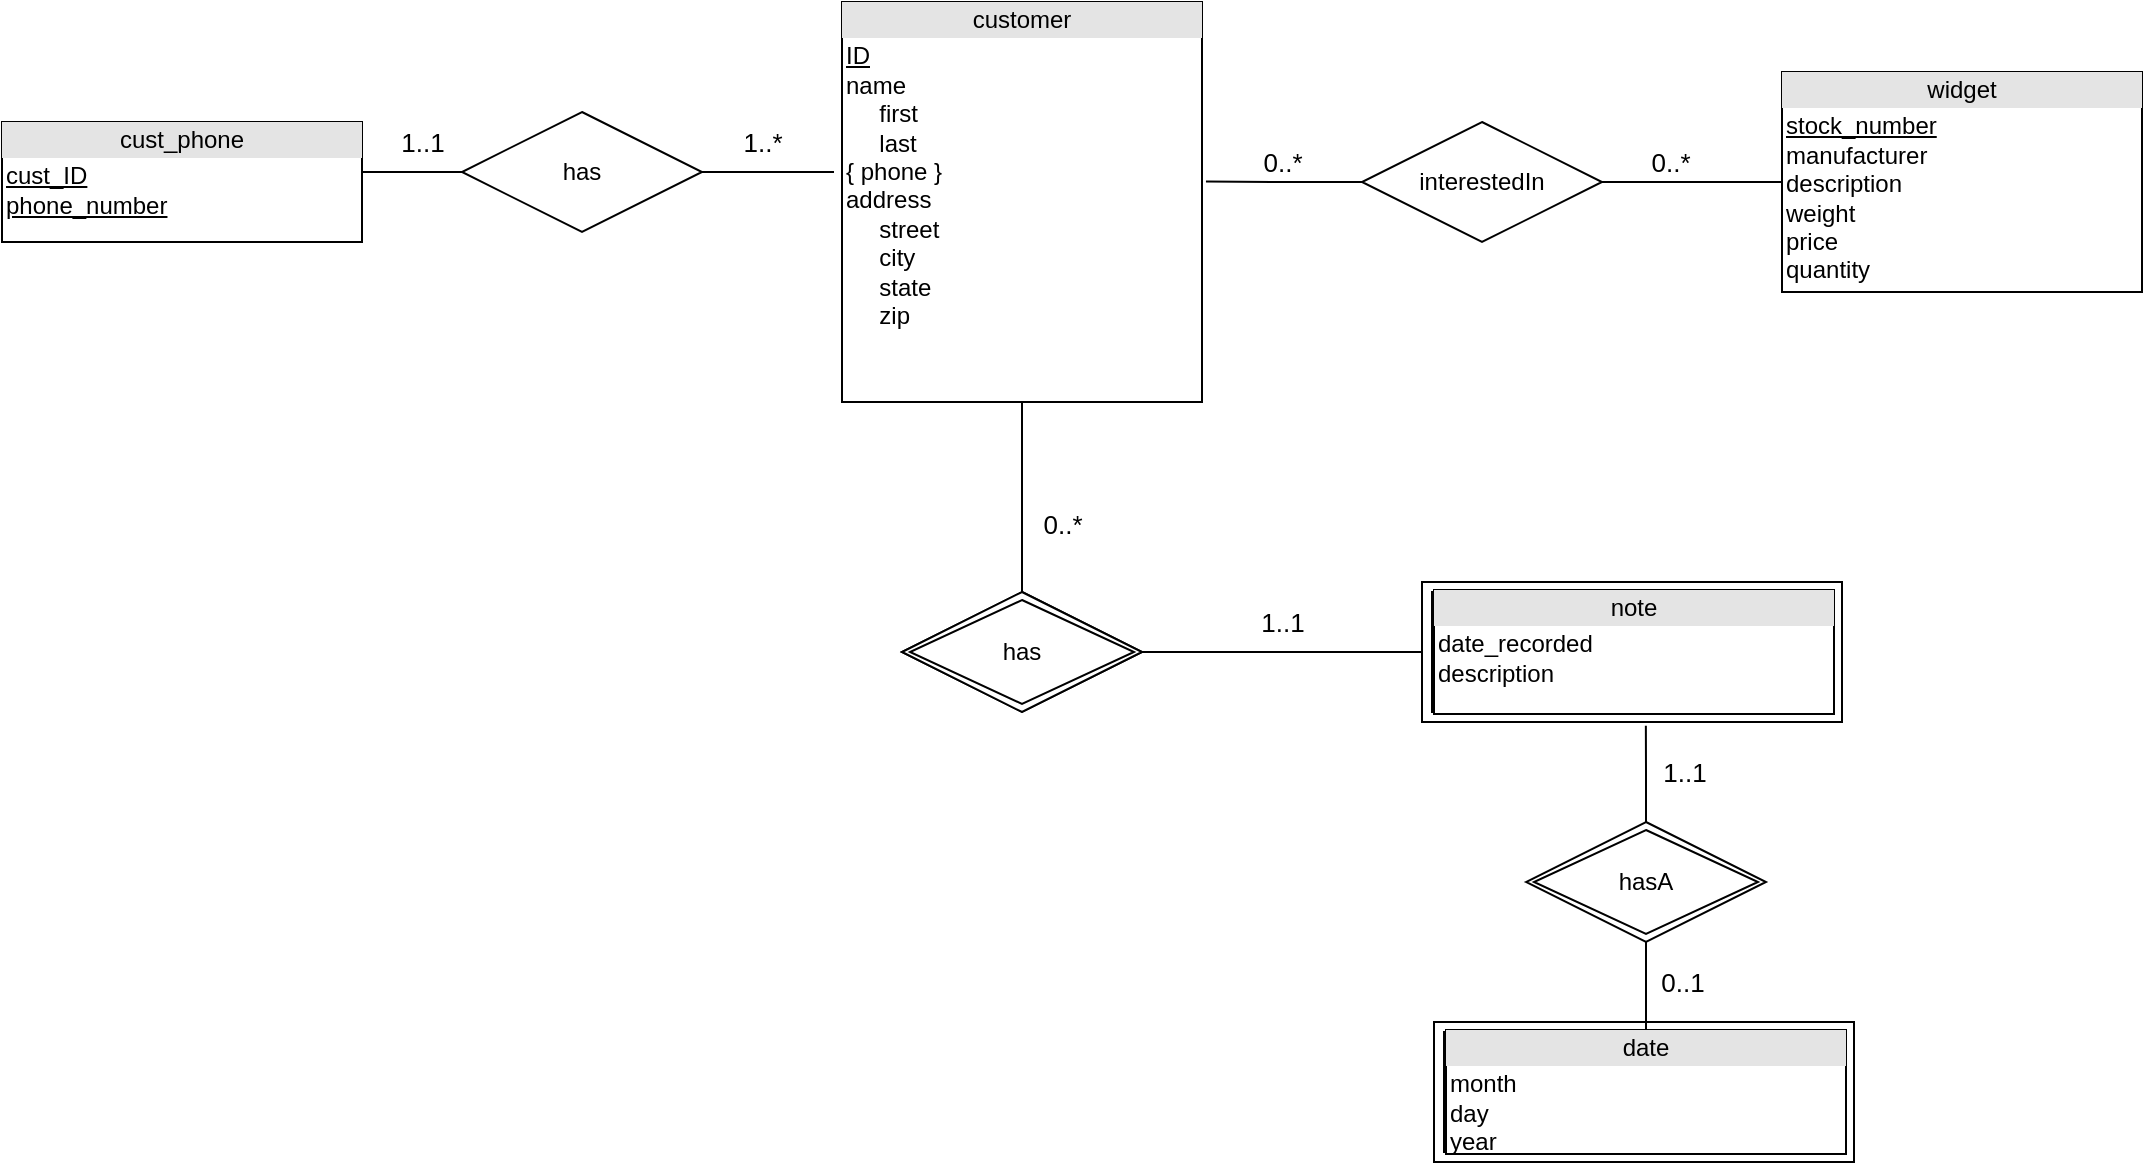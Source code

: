 <mxfile version="12.9.13" type="device"><diagram name="Page-1" id="e7e014a7-5840-1c2e-5031-d8a46d1fe8dd"><mxGraphModel dx="2207" dy="531" grid="1" gridSize="10" guides="1" tooltips="1" connect="1" arrows="1" fold="1" page="1" pageScale="1" pageWidth="1169" pageHeight="826" background="#ffffff" math="0" shadow="0"><root><mxCell id="0"/><mxCell id="1" parent="0"/><mxCell id="dsTrsuAfvFYLYssT-Ho_-42" value="&lt;div style=&quot;text-align: center ; box-sizing: border-box ; width: 100% ; background: rgb(228 , 228 , 228) ; padding: 2px&quot;&gt;widget&lt;/div&gt;&lt;table style=&quot;width: 100% ; font-size: 1em&quot; cellpadding=&quot;2&quot; cellspacing=&quot;0&quot;&gt;&lt;tbody&gt;&lt;tr&gt;&lt;td&gt;&lt;u&gt;stock_number&lt;/u&gt;&lt;br&gt;manufacturer&lt;br&gt;description&lt;br&gt;weight&lt;br&gt;price&lt;br&gt;quantity&lt;/td&gt;&lt;td&gt;&lt;/td&gt;&lt;/tr&gt;&lt;tr&gt;&lt;td&gt;&lt;/td&gt;&lt;td&gt;&lt;br&gt;&lt;/td&gt;&lt;/tr&gt;&lt;/tbody&gt;&lt;/table&gt;" style="verticalAlign=top;align=left;overflow=fill;html=1;" vertex="1" parent="1"><mxGeometry x="710" y="225" width="180" height="110" as="geometry"/></mxCell><mxCell id="dsTrsuAfvFYLYssT-Ho_-54" style="edgeStyle=orthogonalEdgeStyle;rounded=0;orthogonalLoop=1;jettySize=auto;html=1;exitX=0.5;exitY=1;exitDx=0;exitDy=0;endArrow=none;endFill=0;entryX=0.5;entryY=0;entryDx=0;entryDy=0;" edge="1" parent="1" source="dsTrsuAfvFYLYssT-Ho_-43" target="dsTrsuAfvFYLYssT-Ho_-53"><mxGeometry relative="1" as="geometry"><mxPoint x="330" y="420" as="targetPoint"/><Array as="points"><mxPoint x="330" y="460"/><mxPoint x="330" y="460"/></Array></mxGeometry></mxCell><mxCell id="dsTrsuAfvFYLYssT-Ho_-60" value="&lt;font style=&quot;font-size: 13px&quot;&gt;0..*&lt;/font&gt;" style="edgeLabel;html=1;align=center;verticalAlign=middle;resizable=0;points=[];" vertex="1" connectable="0" parent="dsTrsuAfvFYLYssT-Ho_-54"><mxGeometry x="0.474" y="9" relative="1" as="geometry"><mxPoint x="11" y="-9" as="offset"/></mxGeometry></mxCell><mxCell id="dsTrsuAfvFYLYssT-Ho_-43" value="&lt;div style=&quot;text-align: center ; box-sizing: border-box ; width: 100% ; background: rgb(228 , 228 , 228) ; padding: 2px&quot;&gt;customer&lt;/div&gt;&lt;table style=&quot;width: 100% ; font-size: 1em&quot; cellpadding=&quot;2&quot; cellspacing=&quot;0&quot;&gt;&lt;tbody&gt;&lt;tr&gt;&lt;td&gt;&lt;u&gt;ID&lt;/u&gt;&lt;br&gt;name&lt;br&gt;&amp;nbsp; &amp;nbsp; &amp;nbsp;first&lt;br&gt;&amp;nbsp; &amp;nbsp; &amp;nbsp;last&lt;br&gt;{ phone }&lt;br&gt;address&lt;br&gt;&amp;nbsp; &amp;nbsp; &amp;nbsp;street&lt;br&gt;&amp;nbsp; &amp;nbsp; &amp;nbsp;city&lt;br&gt;&amp;nbsp; &amp;nbsp; &amp;nbsp;state&lt;br&gt;&amp;nbsp; &amp;nbsp; &amp;nbsp;zip&lt;br&gt;&lt;br&gt;&lt;br&gt;&lt;br&gt;&lt;/td&gt;&lt;td&gt;&lt;/td&gt;&lt;/tr&gt;&lt;tr&gt;&lt;td&gt;&lt;/td&gt;&lt;td&gt;&lt;br&gt;&lt;/td&gt;&lt;/tr&gt;&lt;/tbody&gt;&lt;/table&gt;" style="verticalAlign=top;align=left;overflow=fill;html=1;" vertex="1" parent="1"><mxGeometry x="240" y="190" width="180" height="200" as="geometry"/></mxCell><mxCell id="dsTrsuAfvFYLYssT-Ho_-48" style="edgeStyle=orthogonalEdgeStyle;rounded=0;orthogonalLoop=1;jettySize=auto;html=1;entryX=0;entryY=0.5;entryDx=0;entryDy=0;endArrow=none;endFill=0;" edge="1" parent="1" source="dsTrsuAfvFYLYssT-Ho_-47" target="dsTrsuAfvFYLYssT-Ho_-42"><mxGeometry relative="1" as="geometry"/></mxCell><mxCell id="dsTrsuAfvFYLYssT-Ho_-50" value="&lt;font style=&quot;font-size: 13px&quot;&gt;0..*&lt;/font&gt;" style="edgeLabel;html=1;align=center;verticalAlign=middle;resizable=0;points=[];" vertex="1" connectable="0" parent="dsTrsuAfvFYLYssT-Ho_-48"><mxGeometry x="-0.24" y="-4" relative="1" as="geometry"><mxPoint y="-14" as="offset"/></mxGeometry></mxCell><mxCell id="dsTrsuAfvFYLYssT-Ho_-49" value="&lt;font style=&quot;font-size: 13px&quot;&gt;0..*&lt;/font&gt;" style="edgeStyle=orthogonalEdgeStyle;rounded=0;orthogonalLoop=1;jettySize=auto;html=1;entryX=1.011;entryY=0.449;entryDx=0;entryDy=0;entryPerimeter=0;endArrow=none;endFill=0;" edge="1" parent="1" source="dsTrsuAfvFYLYssT-Ho_-47" target="dsTrsuAfvFYLYssT-Ho_-43"><mxGeometry x="0.028" y="-10" relative="1" as="geometry"><mxPoint as="offset"/></mxGeometry></mxCell><mxCell id="dsTrsuAfvFYLYssT-Ho_-47" value="interestedIn" style="shape=rhombus;perimeter=rhombusPerimeter;whiteSpace=wrap;html=1;align=center;" vertex="1" parent="1"><mxGeometry x="500" y="250" width="120" height="60" as="geometry"/></mxCell><mxCell id="dsTrsuAfvFYLYssT-Ho_-51" value="Entity" style="shape=ext;margin=3;double=1;whiteSpace=wrap;html=1;align=center;" vertex="1" parent="1"><mxGeometry x="530" y="480" width="210" height="70" as="geometry"/></mxCell><mxCell id="dsTrsuAfvFYLYssT-Ho_-52" value="&lt;div style=&quot;text-align: center ; box-sizing: border-box ; width: 100% ; background: rgb(228 , 228 , 228) ; padding: 2px&quot;&gt;note&lt;/div&gt;&lt;table style=&quot;width: 100% ; font-size: 1em&quot; cellpadding=&quot;2&quot; cellspacing=&quot;0&quot;&gt;&lt;tbody&gt;&lt;tr&gt;&lt;td&gt;date_recorded&lt;br&gt;description&lt;/td&gt;&lt;td&gt;&lt;br&gt;&lt;/td&gt;&lt;/tr&gt;&lt;tr&gt;&lt;td&gt;&lt;br&gt;&lt;/td&gt;&lt;td&gt;&lt;br&gt;&lt;/td&gt;&lt;/tr&gt;&lt;tr&gt;&lt;td&gt;&lt;/td&gt;&lt;td&gt;&lt;br&gt;&lt;/td&gt;&lt;/tr&gt;&lt;/tbody&gt;&lt;/table&gt;" style="verticalAlign=top;align=left;overflow=fill;html=1;" vertex="1" parent="1"><mxGeometry x="536" y="484" width="200" height="62" as="geometry"/></mxCell><mxCell id="dsTrsuAfvFYLYssT-Ho_-55" value="&lt;font style=&quot;font-size: 13px&quot;&gt;1..1&lt;/font&gt;" style="edgeStyle=orthogonalEdgeStyle;rounded=0;orthogonalLoop=1;jettySize=auto;html=1;endArrow=none;endFill=0;entryX=0;entryY=0.5;entryDx=0;entryDy=0;" edge="1" parent="1" source="dsTrsuAfvFYLYssT-Ho_-53" target="dsTrsuAfvFYLYssT-Ho_-51"><mxGeometry y="15" relative="1" as="geometry"><mxPoint x="480" y="510" as="targetPoint"/><mxPoint as="offset"/></mxGeometry></mxCell><mxCell id="dsTrsuAfvFYLYssT-Ho_-53" value="interestedIn" style="shape=rhombus;perimeter=rhombusPerimeter;whiteSpace=wrap;html=1;align=center;" vertex="1" parent="1"><mxGeometry x="270" y="485" width="120" height="60" as="geometry"/></mxCell><mxCell id="dsTrsuAfvFYLYssT-Ho_-56" value="has" style="shape=rhombus;double=1;perimeter=rhombusPerimeter;whiteSpace=wrap;html=1;align=center;" vertex="1" parent="1"><mxGeometry x="270" y="485" width="120" height="60" as="geometry"/></mxCell><mxCell id="dsTrsuAfvFYLYssT-Ho_-61" value="Entity" style="shape=ext;margin=3;double=1;whiteSpace=wrap;html=1;align=center;" vertex="1" parent="1"><mxGeometry x="536" y="700" width="210" height="70" as="geometry"/></mxCell><mxCell id="dsTrsuAfvFYLYssT-Ho_-62" value="&lt;div style=&quot;text-align: center ; box-sizing: border-box ; width: 100% ; background: rgb(228 , 228 , 228) ; padding: 2px&quot;&gt;date&lt;/div&gt;&lt;table style=&quot;width: 100% ; font-size: 1em&quot; cellpadding=&quot;2&quot; cellspacing=&quot;0&quot;&gt;&lt;tbody&gt;&lt;tr&gt;&lt;td&gt;month&lt;br&gt;day&lt;br&gt;year&lt;/td&gt;&lt;td&gt;&lt;br&gt;&lt;/td&gt;&lt;/tr&gt;&lt;tr&gt;&lt;td&gt;&lt;br&gt;&lt;/td&gt;&lt;td&gt;&lt;br&gt;&lt;/td&gt;&lt;/tr&gt;&lt;tr&gt;&lt;td&gt;&lt;/td&gt;&lt;td&gt;&lt;br&gt;&lt;/td&gt;&lt;/tr&gt;&lt;/tbody&gt;&lt;/table&gt;" style="verticalAlign=top;align=left;overflow=fill;html=1;" vertex="1" parent="1"><mxGeometry x="542" y="704" width="200" height="62" as="geometry"/></mxCell><mxCell id="dsTrsuAfvFYLYssT-Ho_-64" value="&lt;font style=&quot;font-size: 13px&quot;&gt;1..1&lt;/font&gt;" style="edgeStyle=orthogonalEdgeStyle;rounded=0;orthogonalLoop=1;jettySize=auto;html=1;entryX=0.533;entryY=1.026;entryDx=0;entryDy=0;entryPerimeter=0;endArrow=none;endFill=0;" edge="1" parent="1" source="dsTrsuAfvFYLYssT-Ho_-63" target="dsTrsuAfvFYLYssT-Ho_-51"><mxGeometry x="-0.002" y="-18" relative="1" as="geometry"><mxPoint x="1" y="-1" as="offset"/></mxGeometry></mxCell><mxCell id="dsTrsuAfvFYLYssT-Ho_-65" value="&lt;font style=&quot;font-size: 13px&quot;&gt;0..1&lt;/font&gt;" style="edgeStyle=orthogonalEdgeStyle;rounded=0;orthogonalLoop=1;jettySize=auto;html=1;entryX=0.5;entryY=0;entryDx=0;entryDy=0;endArrow=none;endFill=0;" edge="1" parent="1" source="dsTrsuAfvFYLYssT-Ho_-63" target="dsTrsuAfvFYLYssT-Ho_-62"><mxGeometry x="-0.091" y="18" relative="1" as="geometry"><mxPoint as="offset"/></mxGeometry></mxCell><mxCell id="dsTrsuAfvFYLYssT-Ho_-63" value="hasA" style="shape=rhombus;double=1;perimeter=rhombusPerimeter;whiteSpace=wrap;html=1;align=center;" vertex="1" parent="1"><mxGeometry x="582" y="600" width="120" height="60" as="geometry"/></mxCell><mxCell id="dsTrsuAfvFYLYssT-Ho_-66" value="&lt;div style=&quot;text-align: center ; box-sizing: border-box ; width: 100% ; background: rgb(228 , 228 , 228) ; padding: 2px&quot;&gt;cust_phone&lt;/div&gt;&lt;table style=&quot;width: 100% ; font-size: 1em&quot; cellpadding=&quot;2&quot; cellspacing=&quot;0&quot;&gt;&lt;tbody&gt;&lt;tr&gt;&lt;td&gt;&lt;u&gt;cust_ID&lt;/u&gt;&lt;br&gt;&lt;u&gt;phone_number&lt;/u&gt;&lt;br&gt;&amp;nbsp; &amp;nbsp; &amp;nbsp;&lt;br&gt;&lt;br&gt;&lt;/td&gt;&lt;td&gt;&lt;br&gt;&lt;/td&gt;&lt;/tr&gt;&lt;tr&gt;&lt;td&gt;&lt;br&gt;&lt;/td&gt;&lt;td&gt;&lt;br&gt;&lt;/td&gt;&lt;/tr&gt;&lt;tr&gt;&lt;td&gt;&lt;/td&gt;&lt;td&gt;&lt;br&gt;&lt;/td&gt;&lt;/tr&gt;&lt;/tbody&gt;&lt;/table&gt;" style="verticalAlign=top;align=left;overflow=fill;html=1;" vertex="1" parent="1"><mxGeometry x="-180" y="250" width="180" height="60" as="geometry"/></mxCell><mxCell id="dsTrsuAfvFYLYssT-Ho_-68" value="&lt;font style=&quot;font-size: 13px&quot;&gt;1..*&lt;/font&gt;" style="edgeStyle=orthogonalEdgeStyle;rounded=0;orthogonalLoop=1;jettySize=auto;html=1;endArrow=none;endFill=0;" edge="1" parent="1" source="dsTrsuAfvFYLYssT-Ho_-67"><mxGeometry x="-0.094" y="15" relative="1" as="geometry"><mxPoint x="236" y="275" as="targetPoint"/><mxPoint as="offset"/></mxGeometry></mxCell><mxCell id="dsTrsuAfvFYLYssT-Ho_-69" value="&lt;font style=&quot;font-size: 13px&quot;&gt;1..1&lt;/font&gt;" style="edgeStyle=orthogonalEdgeStyle;rounded=0;orthogonalLoop=1;jettySize=auto;html=1;endArrow=none;endFill=0;" edge="1" parent="1" source="dsTrsuAfvFYLYssT-Ho_-67"><mxGeometry x="-0.2" y="-15" relative="1" as="geometry"><mxPoint y="275" as="targetPoint"/><mxPoint as="offset"/></mxGeometry></mxCell><mxCell id="dsTrsuAfvFYLYssT-Ho_-67" value="has" style="shape=rhombus;perimeter=rhombusPerimeter;whiteSpace=wrap;html=1;align=center;" vertex="1" parent="1"><mxGeometry x="50" y="245" width="120" height="60" as="geometry"/></mxCell></root></mxGraphModel></diagram></mxfile>